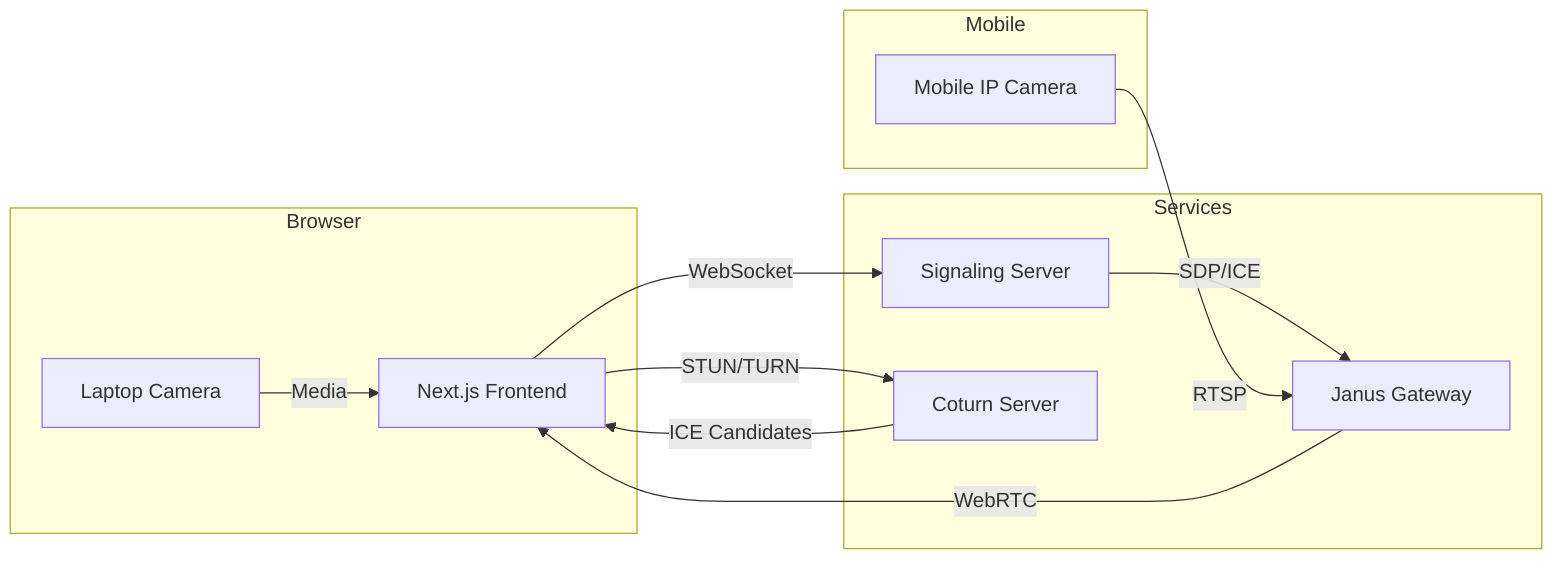flowchart LR
  subgraph Browser
    LC[Laptop Camera]
    FN[Next.js Frontend]
  end

  subgraph Services
    SS[Signaling Server]
    JG[Janus Gateway]
    CT[Coturn Server]
  end

  subgraph Mobile
    MI[Mobile IP Camera]
  end

  LC -->|Media| FN
  FN -->|WebSocket| SS
  SS -->|SDP/ICE| JG
  MI -->|RTSP| JG
  JG -->|WebRTC| FN
  FN -->|STUN/TURN| CT
  CT -->|ICE Candidates| FN